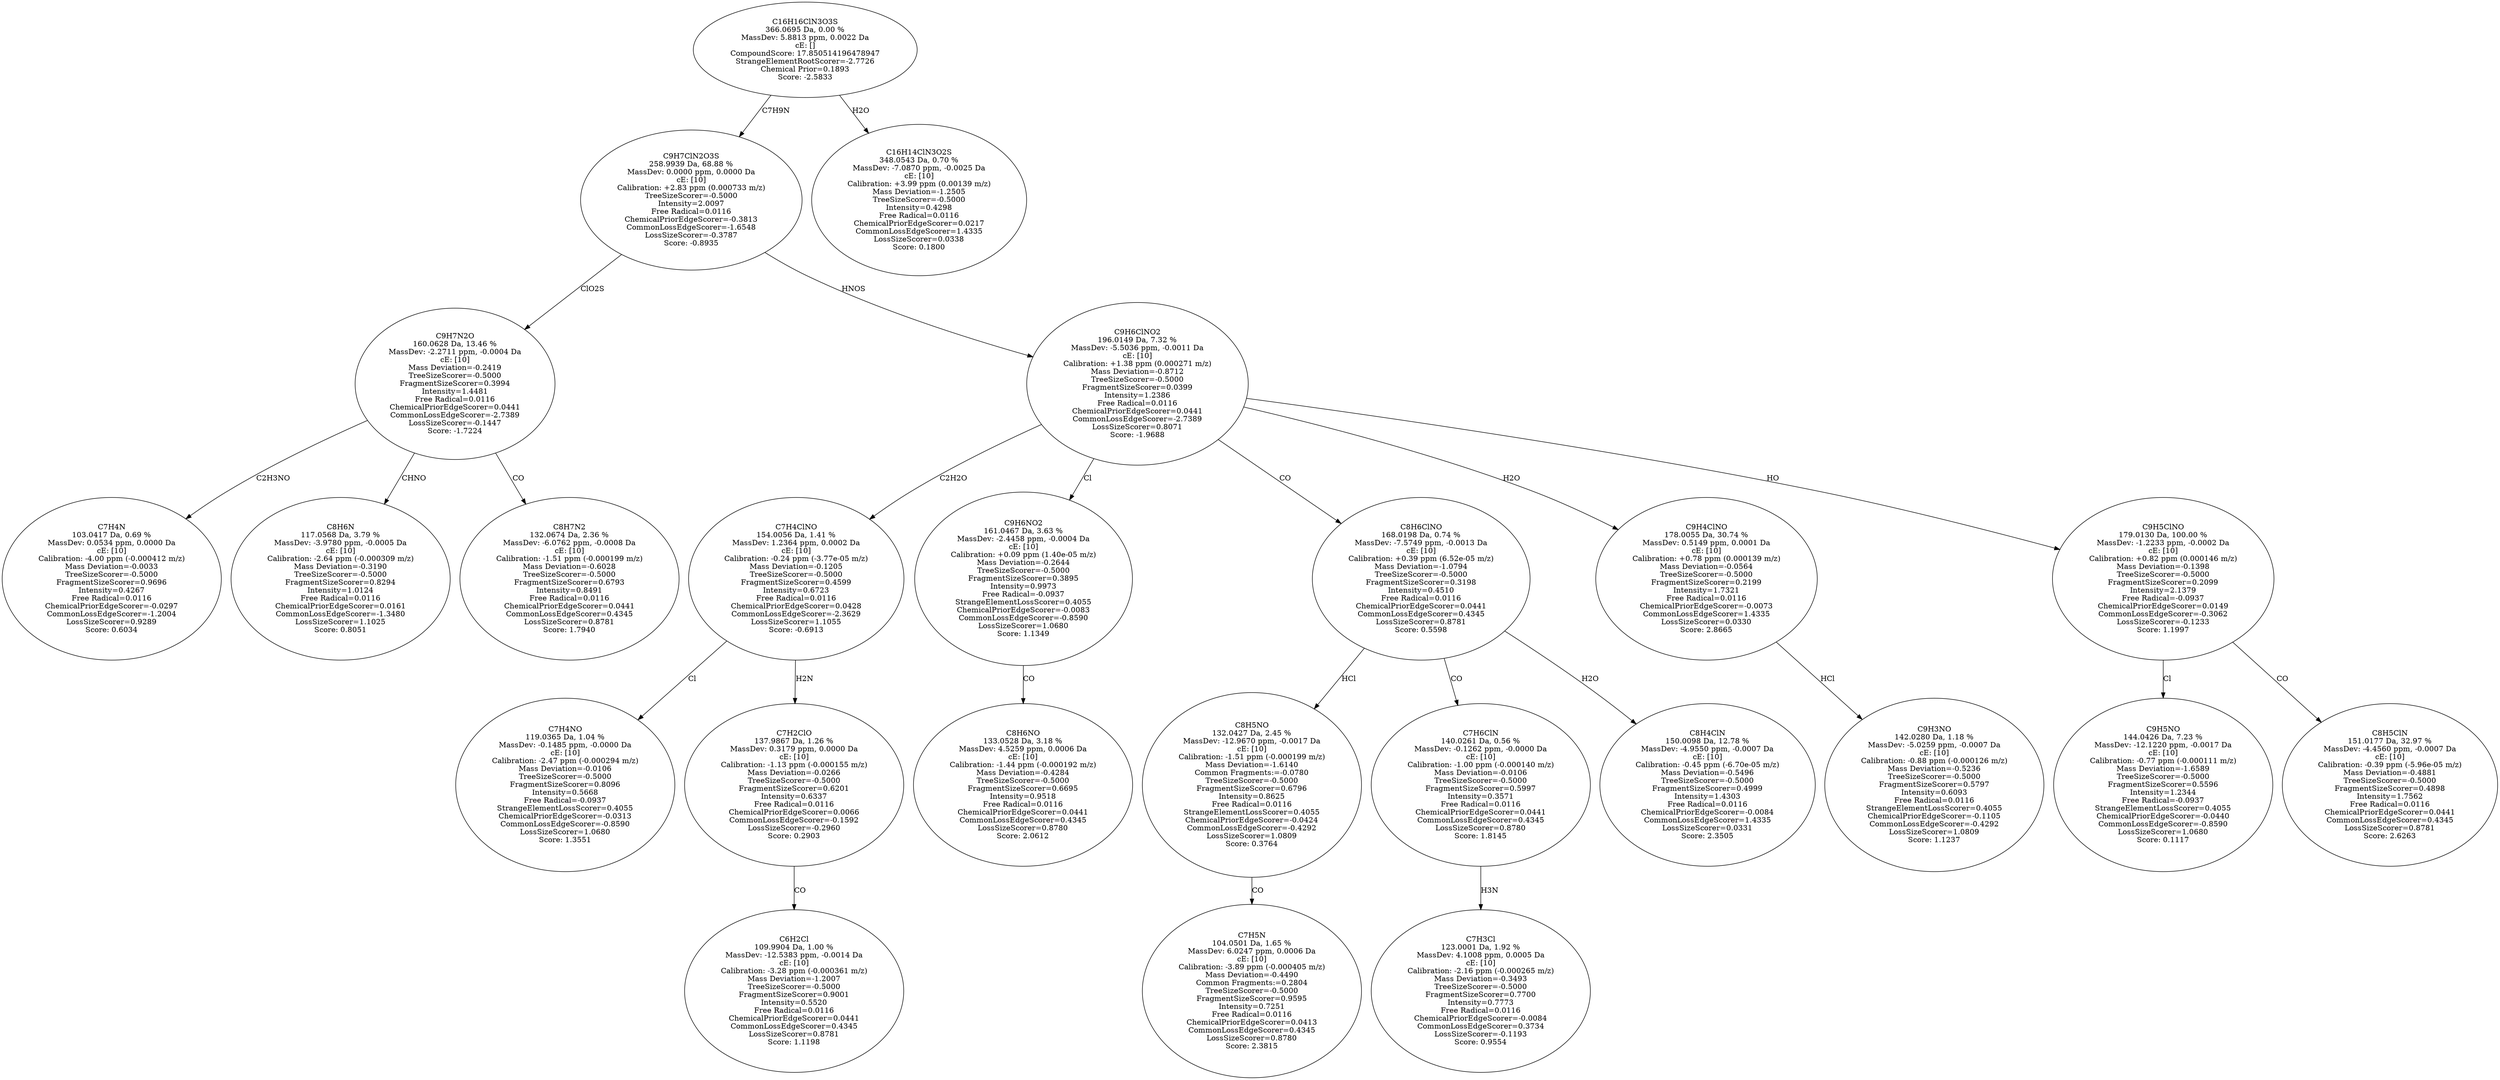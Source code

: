 strict digraph {
v1 [label="C7H4N\n103.0417 Da, 0.69 %\nMassDev: 0.0534 ppm, 0.0000 Da\ncE: [10]\nCalibration: -4.00 ppm (-0.000412 m/z)\nMass Deviation=-0.0033\nTreeSizeScorer=-0.5000\nFragmentSizeScorer=0.9696\nIntensity=0.4267\nFree Radical=0.0116\nChemicalPriorEdgeScorer=-0.0297\nCommonLossEdgeScorer=-1.2004\nLossSizeScorer=0.9289\nScore: 0.6034"];
v2 [label="C8H6N\n117.0568 Da, 3.79 %\nMassDev: -3.9780 ppm, -0.0005 Da\ncE: [10]\nCalibration: -2.64 ppm (-0.000309 m/z)\nMass Deviation=-0.3190\nTreeSizeScorer=-0.5000\nFragmentSizeScorer=0.8294\nIntensity=1.0124\nFree Radical=0.0116\nChemicalPriorEdgeScorer=0.0161\nCommonLossEdgeScorer=-1.3480\nLossSizeScorer=1.1025\nScore: 0.8051"];
v3 [label="C8H7N2\n132.0674 Da, 2.36 %\nMassDev: -6.0762 ppm, -0.0008 Da\ncE: [10]\nCalibration: -1.51 ppm (-0.000199 m/z)\nMass Deviation=-0.6028\nTreeSizeScorer=-0.5000\nFragmentSizeScorer=0.6793\nIntensity=0.8491\nFree Radical=0.0116\nChemicalPriorEdgeScorer=0.0441\nCommonLossEdgeScorer=0.4345\nLossSizeScorer=0.8781\nScore: 1.7940"];
v4 [label="C9H7N2O\n160.0628 Da, 13.46 %\nMassDev: -2.2711 ppm, -0.0004 Da\ncE: [10]\nMass Deviation=-0.2419\nTreeSizeScorer=-0.5000\nFragmentSizeScorer=0.3994\nIntensity=1.4481\nFree Radical=0.0116\nChemicalPriorEdgeScorer=0.0441\nCommonLossEdgeScorer=-2.7389\nLossSizeScorer=-0.1447\nScore: -1.7224"];
v5 [label="C7H4NO\n119.0365 Da, 1.04 %\nMassDev: -0.1485 ppm, -0.0000 Da\ncE: [10]\nCalibration: -2.47 ppm (-0.000294 m/z)\nMass Deviation=-0.0106\nTreeSizeScorer=-0.5000\nFragmentSizeScorer=0.8096\nIntensity=0.5668\nFree Radical=-0.0937\nStrangeElementLossScorer=0.4055\nChemicalPriorEdgeScorer=-0.0313\nCommonLossEdgeScorer=-0.8590\nLossSizeScorer=1.0680\nScore: 1.3551"];
v6 [label="C6H2Cl\n109.9904 Da, 1.00 %\nMassDev: -12.5383 ppm, -0.0014 Da\ncE: [10]\nCalibration: -3.28 ppm (-0.000361 m/z)\nMass Deviation=-1.2007\nTreeSizeScorer=-0.5000\nFragmentSizeScorer=0.9001\nIntensity=0.5520\nFree Radical=0.0116\nChemicalPriorEdgeScorer=0.0441\nCommonLossEdgeScorer=0.4345\nLossSizeScorer=0.8781\nScore: 1.1198"];
v7 [label="C7H2ClO\n137.9867 Da, 1.26 %\nMassDev: 0.3179 ppm, 0.0000 Da\ncE: [10]\nCalibration: -1.13 ppm (-0.000155 m/z)\nMass Deviation=-0.0266\nTreeSizeScorer=-0.5000\nFragmentSizeScorer=0.6201\nIntensity=0.6337\nFree Radical=0.0116\nChemicalPriorEdgeScorer=0.0066\nCommonLossEdgeScorer=-0.1592\nLossSizeScorer=-0.2960\nScore: 0.2903"];
v8 [label="C7H4ClNO\n154.0056 Da, 1.41 %\nMassDev: 1.2364 ppm, 0.0002 Da\ncE: [10]\nCalibration: -0.24 ppm (-3.77e-05 m/z)\nMass Deviation=-0.1205\nTreeSizeScorer=-0.5000\nFragmentSizeScorer=0.4599\nIntensity=0.6723\nFree Radical=0.0116\nChemicalPriorEdgeScorer=0.0428\nCommonLossEdgeScorer=-2.3629\nLossSizeScorer=1.1055\nScore: -0.6913"];
v9 [label="C8H6NO\n133.0528 Da, 3.18 %\nMassDev: 4.5259 ppm, 0.0006 Da\ncE: [10]\nCalibration: -1.44 ppm (-0.000192 m/z)\nMass Deviation=-0.4284\nTreeSizeScorer=-0.5000\nFragmentSizeScorer=0.6695\nIntensity=0.9518\nFree Radical=0.0116\nChemicalPriorEdgeScorer=0.0441\nCommonLossEdgeScorer=0.4345\nLossSizeScorer=0.8780\nScore: 2.0612"];
v10 [label="C9H6NO2\n161.0467 Da, 3.63 %\nMassDev: -2.4458 ppm, -0.0004 Da\ncE: [10]\nCalibration: +0.09 ppm (1.40e-05 m/z)\nMass Deviation=-0.2644\nTreeSizeScorer=-0.5000\nFragmentSizeScorer=0.3895\nIntensity=0.9973\nFree Radical=-0.0937\nStrangeElementLossScorer=0.4055\nChemicalPriorEdgeScorer=-0.0083\nCommonLossEdgeScorer=-0.8590\nLossSizeScorer=1.0680\nScore: 1.1349"];
v11 [label="C7H5N\n104.0501 Da, 1.65 %\nMassDev: 6.0247 ppm, 0.0006 Da\ncE: [10]\nCalibration: -3.89 ppm (-0.000405 m/z)\nMass Deviation=-0.4490\nCommon Fragments:=0.2804\nTreeSizeScorer=-0.5000\nFragmentSizeScorer=0.9595\nIntensity=0.7251\nFree Radical=0.0116\nChemicalPriorEdgeScorer=0.0413\nCommonLossEdgeScorer=0.4345\nLossSizeScorer=0.8780\nScore: 2.3815"];
v12 [label="C8H5NO\n132.0427 Da, 2.45 %\nMassDev: -12.9670 ppm, -0.0017 Da\ncE: [10]\nCalibration: -1.51 ppm (-0.000199 m/z)\nMass Deviation=-1.6140\nCommon Fragments:=-0.0780\nTreeSizeScorer=-0.5000\nFragmentSizeScorer=0.6796\nIntensity=0.8625\nFree Radical=0.0116\nStrangeElementLossScorer=0.4055\nChemicalPriorEdgeScorer=-0.0424\nCommonLossEdgeScorer=-0.4292\nLossSizeScorer=1.0809\nScore: 0.3764"];
v13 [label="C7H3Cl\n123.0001 Da, 1.92 %\nMassDev: 4.1008 ppm, 0.0005 Da\ncE: [10]\nCalibration: -2.16 ppm (-0.000265 m/z)\nMass Deviation=-0.3493\nTreeSizeScorer=-0.5000\nFragmentSizeScorer=0.7700\nIntensity=0.7773\nFree Radical=0.0116\nChemicalPriorEdgeScorer=-0.0084\nCommonLossEdgeScorer=0.3734\nLossSizeScorer=-0.1193\nScore: 0.9554"];
v14 [label="C7H6ClN\n140.0261 Da, 0.56 %\nMassDev: -0.1262 ppm, -0.0000 Da\ncE: [10]\nCalibration: -1.00 ppm (-0.000140 m/z)\nMass Deviation=-0.0106\nTreeSizeScorer=-0.5000\nFragmentSizeScorer=0.5997\nIntensity=0.3571\nFree Radical=0.0116\nChemicalPriorEdgeScorer=0.0441\nCommonLossEdgeScorer=0.4345\nLossSizeScorer=0.8780\nScore: 1.8145"];
v15 [label="C8H4ClN\n150.0098 Da, 12.78 %\nMassDev: -4.9550 ppm, -0.0007 Da\ncE: [10]\nCalibration: -0.45 ppm (-6.70e-05 m/z)\nMass Deviation=-0.5496\nTreeSizeScorer=-0.5000\nFragmentSizeScorer=0.4999\nIntensity=1.4303\nFree Radical=0.0116\nChemicalPriorEdgeScorer=-0.0084\nCommonLossEdgeScorer=1.4335\nLossSizeScorer=0.0331\nScore: 2.3505"];
v16 [label="C8H6ClNO\n168.0198 Da, 0.74 %\nMassDev: -7.5749 ppm, -0.0013 Da\ncE: [10]\nCalibration: +0.39 ppm (6.52e-05 m/z)\nMass Deviation=-1.0794\nTreeSizeScorer=-0.5000\nFragmentSizeScorer=0.3198\nIntensity=0.4510\nFree Radical=0.0116\nChemicalPriorEdgeScorer=0.0441\nCommonLossEdgeScorer=0.4345\nLossSizeScorer=0.8781\nScore: 0.5598"];
v17 [label="C9H3NO\n142.0280 Da, 1.18 %\nMassDev: -5.0259 ppm, -0.0007 Da\ncE: [10]\nCalibration: -0.88 ppm (-0.000126 m/z)\nMass Deviation=-0.5236\nTreeSizeScorer=-0.5000\nFragmentSizeScorer=0.5797\nIntensity=0.6093\nFree Radical=0.0116\nStrangeElementLossScorer=0.4055\nChemicalPriorEdgeScorer=-0.1105\nCommonLossEdgeScorer=-0.4292\nLossSizeScorer=1.0809\nScore: 1.1237"];
v18 [label="C9H4ClNO\n178.0055 Da, 30.74 %\nMassDev: 0.5149 ppm, 0.0001 Da\ncE: [10]\nCalibration: +0.78 ppm (0.000139 m/z)\nMass Deviation=-0.0564\nTreeSizeScorer=-0.5000\nFragmentSizeScorer=0.2199\nIntensity=1.7321\nFree Radical=0.0116\nChemicalPriorEdgeScorer=-0.0073\nCommonLossEdgeScorer=1.4335\nLossSizeScorer=0.0330\nScore: 2.8665"];
v19 [label="C9H5NO\n144.0426 Da, 7.23 %\nMassDev: -12.1220 ppm, -0.0017 Da\ncE: [10]\nCalibration: -0.77 ppm (-0.000111 m/z)\nMass Deviation=-1.6589\nTreeSizeScorer=-0.5000\nFragmentSizeScorer=0.5596\nIntensity=1.2344\nFree Radical=-0.0937\nStrangeElementLossScorer=0.4055\nChemicalPriorEdgeScorer=-0.0440\nCommonLossEdgeScorer=-0.8590\nLossSizeScorer=1.0680\nScore: 0.1117"];
v20 [label="C8H5ClN\n151.0177 Da, 32.97 %\nMassDev: -4.4560 ppm, -0.0007 Da\ncE: [10]\nCalibration: -0.39 ppm (-5.96e-05 m/z)\nMass Deviation=-0.4881\nTreeSizeScorer=-0.5000\nFragmentSizeScorer=0.4898\nIntensity=1.7562\nFree Radical=0.0116\nChemicalPriorEdgeScorer=0.0441\nCommonLossEdgeScorer=0.4345\nLossSizeScorer=0.8781\nScore: 2.6263"];
v21 [label="C9H5ClNO\n179.0130 Da, 100.00 %\nMassDev: -1.2233 ppm, -0.0002 Da\ncE: [10]\nCalibration: +0.82 ppm (0.000146 m/z)\nMass Deviation=-0.1398\nTreeSizeScorer=-0.5000\nFragmentSizeScorer=0.2099\nIntensity=2.1379\nFree Radical=-0.0937\nChemicalPriorEdgeScorer=0.0149\nCommonLossEdgeScorer=-0.3062\nLossSizeScorer=-0.1233\nScore: 1.1997"];
v22 [label="C9H6ClNO2\n196.0149 Da, 7.32 %\nMassDev: -5.5036 ppm, -0.0011 Da\ncE: [10]\nCalibration: +1.38 ppm (0.000271 m/z)\nMass Deviation=-0.8712\nTreeSizeScorer=-0.5000\nFragmentSizeScorer=0.0399\nIntensity=1.2386\nFree Radical=0.0116\nChemicalPriorEdgeScorer=0.0441\nCommonLossEdgeScorer=-2.7389\nLossSizeScorer=0.8071\nScore: -1.9688"];
v23 [label="C9H7ClN2O3S\n258.9939 Da, 68.88 %\nMassDev: 0.0000 ppm, 0.0000 Da\ncE: [10]\nCalibration: +2.83 ppm (0.000733 m/z)\nTreeSizeScorer=-0.5000\nIntensity=2.0097\nFree Radical=0.0116\nChemicalPriorEdgeScorer=-0.3813\nCommonLossEdgeScorer=-1.6548\nLossSizeScorer=-0.3787\nScore: -0.8935"];
v24 [label="C16H14ClN3O2S\n348.0543 Da, 0.70 %\nMassDev: -7.0870 ppm, -0.0025 Da\ncE: [10]\nCalibration: +3.99 ppm (0.00139 m/z)\nMass Deviation=-1.2505\nTreeSizeScorer=-0.5000\nIntensity=0.4298\nFree Radical=0.0116\nChemicalPriorEdgeScorer=0.0217\nCommonLossEdgeScorer=1.4335\nLossSizeScorer=0.0338\nScore: 0.1800"];
v25 [label="C16H16ClN3O3S\n366.0695 Da, 0.00 %\nMassDev: 5.8813 ppm, 0.0022 Da\ncE: []\nCompoundScore: 17.850514196478947\nStrangeElementRootScorer=-2.7726\nChemical Prior=0.1893\nScore: -2.5833"];
v4 -> v1 [label="C2H3NO"];
v4 -> v2 [label="CHNO"];
v4 -> v3 [label="CO"];
v23 -> v4 [label="ClO2S"];
v8 -> v5 [label="Cl"];
v7 -> v6 [label="CO"];
v8 -> v7 [label="H2N"];
v22 -> v8 [label="C2H2O"];
v10 -> v9 [label="CO"];
v22 -> v10 [label="Cl"];
v12 -> v11 [label="CO"];
v16 -> v12 [label="HCl"];
v14 -> v13 [label="H3N"];
v16 -> v14 [label="CO"];
v16 -> v15 [label="H2O"];
v22 -> v16 [label="CO"];
v18 -> v17 [label="HCl"];
v22 -> v18 [label="H2O"];
v21 -> v19 [label="Cl"];
v21 -> v20 [label="CO"];
v22 -> v21 [label="HO"];
v23 -> v22 [label="HNOS"];
v25 -> v23 [label="C7H9N"];
v25 -> v24 [label="H2O"];
}